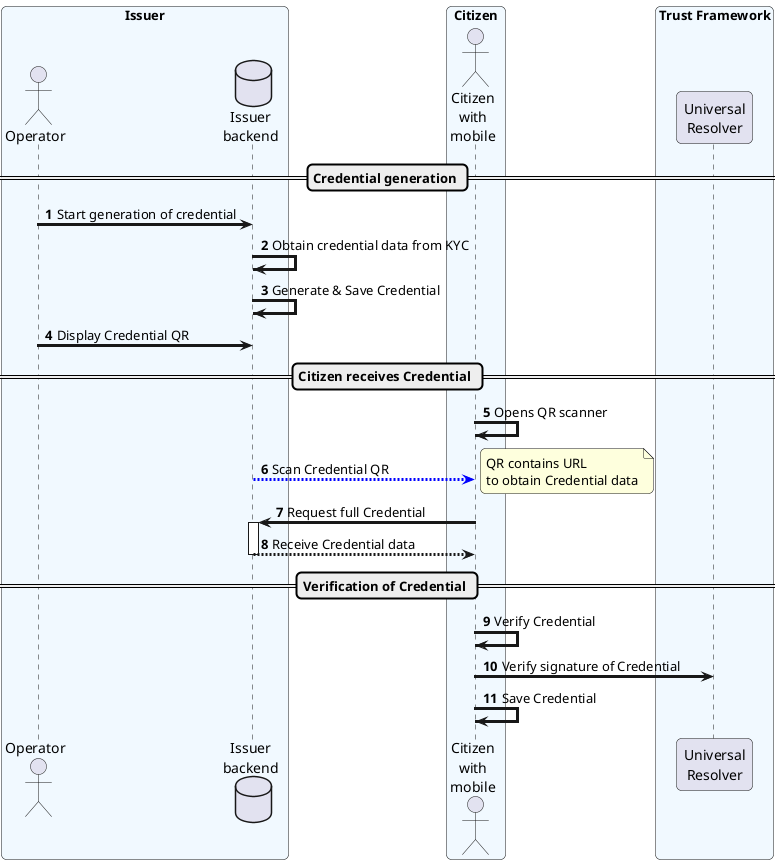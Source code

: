 @startuml SafeIsland_CredentialIssuance

autonumber
skinparam sequenceArrowThickness 3
skinparam roundcorner 10
skinparam maxmessagesize 300

box "Issuer" #f1f9ff
  actor "Operator" as OP
  database "Issuer\nbackend" as IS
end box

box "Citizen" #f1f9ff
  actor "Citizen\nwith\nmobile" as CI
end box

box "Trust Framework" #f1f9ff
  participant "Universal\nResolver" as UR
end box

== Credential generation ==
OP -> IS: Start generation of credential
IS -> IS: Obtain credential data from KYC
IS -> IS: Generate & Save Credential
OP -> IS: Display Credential QR

== Citizen receives Credential ==
CI -> CI: Opens QR scanner
IS -[#0000FF]-> CI: Scan Credential QR
note right: QR contains URL\nto obtain Credential data
CI -> IS: Request full Credential
activate IS
return Receive Credential data

== Verification of Credential ==
CI -> CI: Verify Credential
CI -> UR: Verify signature of Credential
CI -> CI: Save Credential


@enduml

